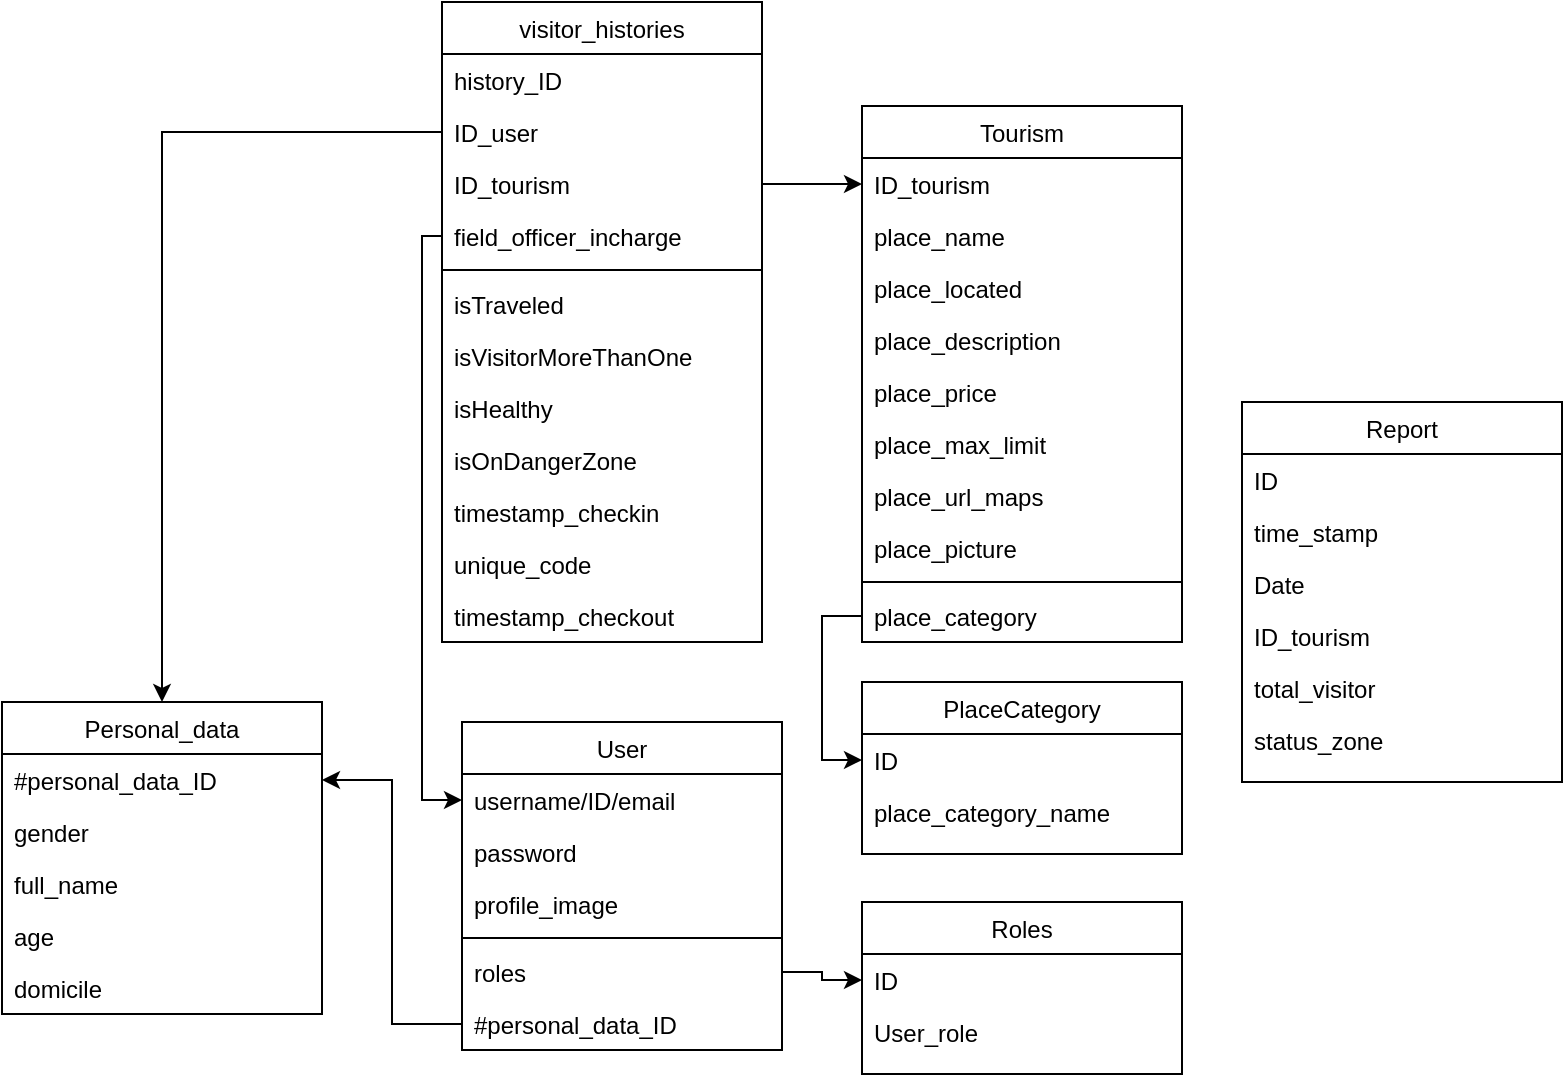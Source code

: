 <mxfile version="13.6.2" type="github">
  <diagram id="C5RBs43oDa-KdzZeNtuy" name="Page-1">
    <mxGraphModel dx="1769" dy="1702" grid="1" gridSize="10" guides="1" tooltips="1" connect="1" arrows="1" fold="1" page="1" pageScale="1" pageWidth="827" pageHeight="1169" math="0" shadow="0">
      <root>
        <mxCell id="WIyWlLk6GJQsqaUBKTNV-0" />
        <mxCell id="WIyWlLk6GJQsqaUBKTNV-1" parent="WIyWlLk6GJQsqaUBKTNV-0" />
        <mxCell id="vUO0swVOvrIWmoUZePyP-72" style="edgeStyle=orthogonalEdgeStyle;rounded=0;orthogonalLoop=1;jettySize=auto;html=1;" parent="WIyWlLk6GJQsqaUBKTNV-1" source="vUO0swVOvrIWmoUZePyP-50" target="vUO0swVOvrIWmoUZePyP-62" edge="1">
          <mxGeometry relative="1" as="geometry" />
        </mxCell>
        <mxCell id="vUO0swVOvrIWmoUZePyP-75" style="edgeStyle=orthogonalEdgeStyle;rounded=0;orthogonalLoop=1;jettySize=auto;html=1;" parent="WIyWlLk6GJQsqaUBKTNV-1" source="vUO0swVOvrIWmoUZePyP-14" target="vUO0swVOvrIWmoUZePyP-42" edge="1">
          <mxGeometry relative="1" as="geometry" />
        </mxCell>
        <mxCell id="vUO0swVOvrIWmoUZePyP-84" style="edgeStyle=orthogonalEdgeStyle;rounded=0;orthogonalLoop=1;jettySize=auto;html=1;entryX=0;entryY=0.5;entryDx=0;entryDy=0;" parent="WIyWlLk6GJQsqaUBKTNV-1" source="vUO0swVOvrIWmoUZePyP-71" target="vUO0swVOvrIWmoUZePyP-82" edge="1">
          <mxGeometry relative="1" as="geometry" />
        </mxCell>
        <mxCell id="vUO0swVOvrIWmoUZePyP-48" value="visitor_histories" style="swimlane;fontStyle=0;align=center;verticalAlign=top;childLayout=stackLayout;horizontal=1;startSize=26;horizontalStack=0;resizeParent=1;resizeLast=0;collapsible=1;marginBottom=0;rounded=0;shadow=0;strokeWidth=1;" parent="WIyWlLk6GJQsqaUBKTNV-1" vertex="1">
          <mxGeometry x="-210" y="-170" width="160" height="320" as="geometry">
            <mxRectangle x="230" y="140" width="160" height="26" as="alternateBounds" />
          </mxGeometry>
        </mxCell>
        <mxCell id="vUO0swVOvrIWmoUZePyP-77" value="history_ID" style="text;align=left;verticalAlign=top;spacingLeft=4;spacingRight=4;overflow=hidden;rotatable=0;points=[[0,0.5],[1,0.5]];portConstraint=eastwest;rounded=0;shadow=0;html=0;" parent="vUO0swVOvrIWmoUZePyP-48" vertex="1">
          <mxGeometry y="26" width="160" height="26" as="geometry" />
        </mxCell>
        <mxCell id="vUO0swVOvrIWmoUZePyP-49" value="ID_user" style="text;align=left;verticalAlign=top;spacingLeft=4;spacingRight=4;overflow=hidden;rotatable=0;points=[[0,0.5],[1,0.5]];portConstraint=eastwest;" parent="vUO0swVOvrIWmoUZePyP-48" vertex="1">
          <mxGeometry y="52" width="160" height="26" as="geometry" />
        </mxCell>
        <mxCell id="vUO0swVOvrIWmoUZePyP-50" value="ID_tourism" style="text;align=left;verticalAlign=top;spacingLeft=4;spacingRight=4;overflow=hidden;rotatable=0;points=[[0,0.5],[1,0.5]];portConstraint=eastwest;rounded=0;shadow=0;html=0;" parent="vUO0swVOvrIWmoUZePyP-48" vertex="1">
          <mxGeometry y="78" width="160" height="26" as="geometry" />
        </mxCell>
        <mxCell id="vUO0swVOvrIWmoUZePyP-53" value="field_officer_incharge" style="text;align=left;verticalAlign=top;spacingLeft=4;spacingRight=4;overflow=hidden;rotatable=0;points=[[0,0.5],[1,0.5]];portConstraint=eastwest;rounded=0;shadow=0;html=0;" parent="vUO0swVOvrIWmoUZePyP-48" vertex="1">
          <mxGeometry y="104" width="160" height="26" as="geometry" />
        </mxCell>
        <mxCell id="vUO0swVOvrIWmoUZePyP-54" value="" style="line;html=1;strokeWidth=1;align=left;verticalAlign=middle;spacingTop=-1;spacingLeft=3;spacingRight=3;rotatable=0;labelPosition=right;points=[];portConstraint=eastwest;" parent="vUO0swVOvrIWmoUZePyP-48" vertex="1">
          <mxGeometry y="130" width="160" height="8" as="geometry" />
        </mxCell>
        <mxCell id="vUO0swVOvrIWmoUZePyP-55" value="isTraveled" style="text;align=left;verticalAlign=top;spacingLeft=4;spacingRight=4;overflow=hidden;rotatable=0;points=[[0,0.5],[1,0.5]];portConstraint=eastwest;rounded=0;shadow=0;html=0;" parent="vUO0swVOvrIWmoUZePyP-48" vertex="1">
          <mxGeometry y="138" width="160" height="26" as="geometry" />
        </mxCell>
        <mxCell id="vUO0swVOvrIWmoUZePyP-78" value="isVisitorMoreThanOne" style="text;align=left;verticalAlign=top;spacingLeft=4;spacingRight=4;overflow=hidden;rotatable=0;points=[[0,0.5],[1,0.5]];portConstraint=eastwest;rounded=0;shadow=0;html=0;" parent="vUO0swVOvrIWmoUZePyP-48" vertex="1">
          <mxGeometry y="164" width="160" height="26" as="geometry" />
        </mxCell>
        <mxCell id="vUO0swVOvrIWmoUZePyP-56" value="isHealthy" style="text;align=left;verticalAlign=top;spacingLeft=4;spacingRight=4;overflow=hidden;rotatable=0;points=[[0,0.5],[1,0.5]];portConstraint=eastwest;rounded=0;shadow=0;html=0;" parent="vUO0swVOvrIWmoUZePyP-48" vertex="1">
          <mxGeometry y="190" width="160" height="26" as="geometry" />
        </mxCell>
        <mxCell id="vUO0swVOvrIWmoUZePyP-57" value="isOnDangerZone" style="text;align=left;verticalAlign=top;spacingLeft=4;spacingRight=4;overflow=hidden;rotatable=0;points=[[0,0.5],[1,0.5]];portConstraint=eastwest;rounded=0;shadow=0;html=0;" parent="vUO0swVOvrIWmoUZePyP-48" vertex="1">
          <mxGeometry y="216" width="160" height="26" as="geometry" />
        </mxCell>
        <mxCell id="vUO0swVOvrIWmoUZePyP-59" value="timestamp_checkin" style="text;align=left;verticalAlign=top;spacingLeft=4;spacingRight=4;overflow=hidden;rotatable=0;points=[[0,0.5],[1,0.5]];portConstraint=eastwest;rounded=0;shadow=0;html=0;" parent="vUO0swVOvrIWmoUZePyP-48" vertex="1">
          <mxGeometry y="242" width="160" height="26" as="geometry" />
        </mxCell>
        <mxCell id="vUO0swVOvrIWmoUZePyP-58" value="unique_code" style="text;align=left;verticalAlign=top;spacingLeft=4;spacingRight=4;overflow=hidden;rotatable=0;points=[[0,0.5],[1,0.5]];portConstraint=eastwest;rounded=0;shadow=0;html=0;" parent="vUO0swVOvrIWmoUZePyP-48" vertex="1">
          <mxGeometry y="268" width="160" height="26" as="geometry" />
        </mxCell>
        <mxCell id="vUO0swVOvrIWmoUZePyP-60" value="timestamp_checkout" style="text;align=left;verticalAlign=top;spacingLeft=4;spacingRight=4;overflow=hidden;rotatable=0;points=[[0,0.5],[1,0.5]];portConstraint=eastwest;rounded=0;shadow=0;html=0;" parent="vUO0swVOvrIWmoUZePyP-48" vertex="1">
          <mxGeometry y="294" width="160" height="26" as="geometry" />
        </mxCell>
        <mxCell id="vUO0swVOvrIWmoUZePyP-61" value="Tourism" style="swimlane;fontStyle=0;align=center;verticalAlign=top;childLayout=stackLayout;horizontal=1;startSize=26;horizontalStack=0;resizeParent=1;resizeLast=0;collapsible=1;marginBottom=0;rounded=0;shadow=0;strokeWidth=1;" parent="WIyWlLk6GJQsqaUBKTNV-1" vertex="1">
          <mxGeometry y="-118" width="160" height="268" as="geometry">
            <mxRectangle x="230" y="140" width="160" height="26" as="alternateBounds" />
          </mxGeometry>
        </mxCell>
        <mxCell id="vUO0swVOvrIWmoUZePyP-62" value="ID_tourism" style="text;align=left;verticalAlign=top;spacingLeft=4;spacingRight=4;overflow=hidden;rotatable=0;points=[[0,0.5],[1,0.5]];portConstraint=eastwest;" parent="vUO0swVOvrIWmoUZePyP-61" vertex="1">
          <mxGeometry y="26" width="160" height="26" as="geometry" />
        </mxCell>
        <mxCell id="vUO0swVOvrIWmoUZePyP-63" value="place_name" style="text;align=left;verticalAlign=top;spacingLeft=4;spacingRight=4;overflow=hidden;rotatable=0;points=[[0,0.5],[1,0.5]];portConstraint=eastwest;rounded=0;shadow=0;html=0;" parent="vUO0swVOvrIWmoUZePyP-61" vertex="1">
          <mxGeometry y="52" width="160" height="26" as="geometry" />
        </mxCell>
        <mxCell id="vUO0swVOvrIWmoUZePyP-64" value="place_located" style="text;align=left;verticalAlign=top;spacingLeft=4;spacingRight=4;overflow=hidden;rotatable=0;points=[[0,0.5],[1,0.5]];portConstraint=eastwest;rounded=0;shadow=0;html=0;" parent="vUO0swVOvrIWmoUZePyP-61" vertex="1">
          <mxGeometry y="78" width="160" height="26" as="geometry" />
        </mxCell>
        <mxCell id="vUO0swVOvrIWmoUZePyP-66" value="place_description" style="text;align=left;verticalAlign=top;spacingLeft=4;spacingRight=4;overflow=hidden;rotatable=0;points=[[0,0.5],[1,0.5]];portConstraint=eastwest;rounded=0;shadow=0;html=0;" parent="vUO0swVOvrIWmoUZePyP-61" vertex="1">
          <mxGeometry y="104" width="160" height="26" as="geometry" />
        </mxCell>
        <mxCell id="vUO0swVOvrIWmoUZePyP-67" value="place_price" style="text;align=left;verticalAlign=top;spacingLeft=4;spacingRight=4;overflow=hidden;rotatable=0;points=[[0,0.5],[1,0.5]];portConstraint=eastwest;rounded=0;shadow=0;html=0;" parent="vUO0swVOvrIWmoUZePyP-61" vertex="1">
          <mxGeometry y="130" width="160" height="26" as="geometry" />
        </mxCell>
        <mxCell id="vUO0swVOvrIWmoUZePyP-68" value="place_max_limit" style="text;align=left;verticalAlign=top;spacingLeft=4;spacingRight=4;overflow=hidden;rotatable=0;points=[[0,0.5],[1,0.5]];portConstraint=eastwest;rounded=0;shadow=0;html=0;" parent="vUO0swVOvrIWmoUZePyP-61" vertex="1">
          <mxGeometry y="156" width="160" height="26" as="geometry" />
        </mxCell>
        <mxCell id="vUO0swVOvrIWmoUZePyP-69" value="place_url_maps" style="text;align=left;verticalAlign=top;spacingLeft=4;spacingRight=4;overflow=hidden;rotatable=0;points=[[0,0.5],[1,0.5]];portConstraint=eastwest;rounded=0;shadow=0;html=0;" parent="vUO0swVOvrIWmoUZePyP-61" vertex="1">
          <mxGeometry y="182" width="160" height="26" as="geometry" />
        </mxCell>
        <mxCell id="vUO0swVOvrIWmoUZePyP-70" value="place_picture" style="text;align=left;verticalAlign=top;spacingLeft=4;spacingRight=4;overflow=hidden;rotatable=0;points=[[0,0.5],[1,0.5]];portConstraint=eastwest;rounded=0;shadow=0;html=0;" parent="vUO0swVOvrIWmoUZePyP-61" vertex="1">
          <mxGeometry y="208" width="160" height="26" as="geometry" />
        </mxCell>
        <mxCell id="vUO0swVOvrIWmoUZePyP-65" value="" style="line;html=1;strokeWidth=1;align=left;verticalAlign=middle;spacingTop=-1;spacingLeft=3;spacingRight=3;rotatable=0;labelPosition=right;points=[];portConstraint=eastwest;" parent="vUO0swVOvrIWmoUZePyP-61" vertex="1">
          <mxGeometry y="234" width="160" height="8" as="geometry" />
        </mxCell>
        <mxCell id="vUO0swVOvrIWmoUZePyP-71" value="place_category" style="text;align=left;verticalAlign=top;spacingLeft=4;spacingRight=4;overflow=hidden;rotatable=0;points=[[0,0.5],[1,0.5]];portConstraint=eastwest;rounded=0;shadow=0;html=0;" parent="vUO0swVOvrIWmoUZePyP-61" vertex="1">
          <mxGeometry y="242" width="160" height="26" as="geometry" />
        </mxCell>
        <mxCell id="vUO0swVOvrIWmoUZePyP-85" value="Report" style="swimlane;fontStyle=0;align=center;verticalAlign=top;childLayout=stackLayout;horizontal=1;startSize=26;horizontalStack=0;resizeParent=1;resizeLast=0;collapsible=1;marginBottom=0;rounded=0;shadow=0;strokeWidth=1;" parent="WIyWlLk6GJQsqaUBKTNV-1" vertex="1">
          <mxGeometry x="190" y="30" width="160" height="190" as="geometry">
            <mxRectangle x="230" y="140" width="160" height="26" as="alternateBounds" />
          </mxGeometry>
        </mxCell>
        <mxCell id="vUO0swVOvrIWmoUZePyP-88" value="ID" style="text;align=left;verticalAlign=top;spacingLeft=4;spacingRight=4;overflow=hidden;rotatable=0;points=[[0,0.5],[1,0.5]];portConstraint=eastwest;rounded=0;shadow=0;html=0;" parent="vUO0swVOvrIWmoUZePyP-85" vertex="1">
          <mxGeometry y="26" width="160" height="26" as="geometry" />
        </mxCell>
        <mxCell id="vUO0swVOvrIWmoUZePyP-87" value="time_stamp" style="text;align=left;verticalAlign=top;spacingLeft=4;spacingRight=4;overflow=hidden;rotatable=0;points=[[0,0.5],[1,0.5]];portConstraint=eastwest;rounded=0;shadow=0;html=0;" parent="vUO0swVOvrIWmoUZePyP-85" vertex="1">
          <mxGeometry y="52" width="160" height="26" as="geometry" />
        </mxCell>
        <mxCell id="vUO0swVOvrIWmoUZePyP-86" value="Date" style="text;align=left;verticalAlign=top;spacingLeft=4;spacingRight=4;overflow=hidden;rotatable=0;points=[[0,0.5],[1,0.5]];portConstraint=eastwest;" parent="vUO0swVOvrIWmoUZePyP-85" vertex="1">
          <mxGeometry y="78" width="160" height="26" as="geometry" />
        </mxCell>
        <mxCell id="vUO0swVOvrIWmoUZePyP-89" value="ID_tourism" style="text;align=left;verticalAlign=top;spacingLeft=4;spacingRight=4;overflow=hidden;rotatable=0;points=[[0,0.5],[1,0.5]];portConstraint=eastwest;rounded=0;shadow=0;html=0;" parent="vUO0swVOvrIWmoUZePyP-85" vertex="1">
          <mxGeometry y="104" width="160" height="26" as="geometry" />
        </mxCell>
        <mxCell id="vUO0swVOvrIWmoUZePyP-91" value="total_visitor" style="text;align=left;verticalAlign=top;spacingLeft=4;spacingRight=4;overflow=hidden;rotatable=0;points=[[0,0.5],[1,0.5]];portConstraint=eastwest;rounded=0;shadow=0;html=0;" parent="vUO0swVOvrIWmoUZePyP-85" vertex="1">
          <mxGeometry y="130" width="160" height="26" as="geometry" />
        </mxCell>
        <mxCell id="vUO0swVOvrIWmoUZePyP-90" value="status_zone" style="text;align=left;verticalAlign=top;spacingLeft=4;spacingRight=4;overflow=hidden;rotatable=0;points=[[0,0.5],[1,0.5]];portConstraint=eastwest;rounded=0;shadow=0;html=0;" parent="vUO0swVOvrIWmoUZePyP-85" vertex="1">
          <mxGeometry y="156" width="160" height="26" as="geometry" />
        </mxCell>
        <mxCell id="1FAlHB4qn7OTg21BDdeE-0" value="Personal_data" style="swimlane;fontStyle=0;align=center;verticalAlign=top;childLayout=stackLayout;horizontal=1;startSize=26;horizontalStack=0;resizeParent=1;resizeLast=0;collapsible=1;marginBottom=0;rounded=0;shadow=0;strokeWidth=1;" vertex="1" parent="WIyWlLk6GJQsqaUBKTNV-1">
          <mxGeometry x="-430" y="180" width="160" height="156" as="geometry">
            <mxRectangle x="230" y="140" width="160" height="26" as="alternateBounds" />
          </mxGeometry>
        </mxCell>
        <mxCell id="1FAlHB4qn7OTg21BDdeE-14" value="#personal_data_ID" style="text;align=left;verticalAlign=top;spacingLeft=4;spacingRight=4;overflow=hidden;rotatable=0;points=[[0,0.5],[1,0.5]];portConstraint=eastwest;" vertex="1" parent="1FAlHB4qn7OTg21BDdeE-0">
          <mxGeometry y="26" width="160" height="26" as="geometry" />
        </mxCell>
        <mxCell id="1FAlHB4qn7OTg21BDdeE-3" value="gender&#xa;" style="text;align=left;verticalAlign=top;spacingLeft=4;spacingRight=4;overflow=hidden;rotatable=0;points=[[0,0.5],[1,0.5]];portConstraint=eastwest;rounded=0;shadow=0;html=0;" vertex="1" parent="1FAlHB4qn7OTg21BDdeE-0">
          <mxGeometry y="52" width="160" height="26" as="geometry" />
        </mxCell>
        <mxCell id="1FAlHB4qn7OTg21BDdeE-4" value="full_name" style="text;align=left;verticalAlign=top;spacingLeft=4;spacingRight=4;overflow=hidden;rotatable=0;points=[[0,0.5],[1,0.5]];portConstraint=eastwest;rounded=0;shadow=0;html=0;" vertex="1" parent="1FAlHB4qn7OTg21BDdeE-0">
          <mxGeometry y="78" width="160" height="26" as="geometry" />
        </mxCell>
        <mxCell id="1FAlHB4qn7OTg21BDdeE-5" value="age" style="text;align=left;verticalAlign=top;spacingLeft=4;spacingRight=4;overflow=hidden;rotatable=0;points=[[0,0.5],[1,0.5]];portConstraint=eastwest;rounded=0;shadow=0;html=0;" vertex="1" parent="1FAlHB4qn7OTg21BDdeE-0">
          <mxGeometry y="104" width="160" height="26" as="geometry" />
        </mxCell>
        <mxCell id="1FAlHB4qn7OTg21BDdeE-6" value="domicile" style="text;align=left;verticalAlign=top;spacingLeft=4;spacingRight=4;overflow=hidden;rotatable=0;points=[[0,0.5],[1,0.5]];portConstraint=eastwest;rounded=0;shadow=0;html=0;" vertex="1" parent="1FAlHB4qn7OTg21BDdeE-0">
          <mxGeometry y="130" width="160" height="26" as="geometry" />
        </mxCell>
        <mxCell id="vUO0swVOvrIWmoUZePyP-81" value="PlaceCategory" style="swimlane;fontStyle=0;align=center;verticalAlign=top;childLayout=stackLayout;horizontal=1;startSize=26;horizontalStack=0;resizeParent=1;resizeLast=0;collapsible=1;marginBottom=0;rounded=0;shadow=0;strokeWidth=1;" parent="WIyWlLk6GJQsqaUBKTNV-1" vertex="1">
          <mxGeometry y="170" width="160" height="86" as="geometry">
            <mxRectangle x="230" y="140" width="160" height="26" as="alternateBounds" />
          </mxGeometry>
        </mxCell>
        <mxCell id="vUO0swVOvrIWmoUZePyP-82" value="ID" style="text;align=left;verticalAlign=top;spacingLeft=4;spacingRight=4;overflow=hidden;rotatable=0;points=[[0,0.5],[1,0.5]];portConstraint=eastwest;" parent="vUO0swVOvrIWmoUZePyP-81" vertex="1">
          <mxGeometry y="26" width="160" height="26" as="geometry" />
        </mxCell>
        <mxCell id="vUO0swVOvrIWmoUZePyP-83" value="place_category_name" style="text;align=left;verticalAlign=top;spacingLeft=4;spacingRight=4;overflow=hidden;rotatable=0;points=[[0,0.5],[1,0.5]];portConstraint=eastwest;rounded=0;shadow=0;html=0;" parent="vUO0swVOvrIWmoUZePyP-81" vertex="1">
          <mxGeometry y="52" width="160" height="26" as="geometry" />
        </mxCell>
        <mxCell id="vUO0swVOvrIWmoUZePyP-4" value="User" style="swimlane;fontStyle=0;align=center;verticalAlign=top;childLayout=stackLayout;horizontal=1;startSize=26;horizontalStack=0;resizeParent=1;resizeLast=0;collapsible=1;marginBottom=0;rounded=0;shadow=0;strokeWidth=1;" parent="WIyWlLk6GJQsqaUBKTNV-1" vertex="1">
          <mxGeometry x="-200" y="190" width="160" height="164" as="geometry">
            <mxRectangle x="230" y="140" width="160" height="26" as="alternateBounds" />
          </mxGeometry>
        </mxCell>
        <mxCell id="vUO0swVOvrIWmoUZePyP-5" value="username/ID/email" style="text;align=left;verticalAlign=top;spacingLeft=4;spacingRight=4;overflow=hidden;rotatable=0;points=[[0,0.5],[1,0.5]];portConstraint=eastwest;" parent="vUO0swVOvrIWmoUZePyP-4" vertex="1">
          <mxGeometry y="26" width="160" height="26" as="geometry" />
        </mxCell>
        <mxCell id="vUO0swVOvrIWmoUZePyP-6" value="password" style="text;align=left;verticalAlign=top;spacingLeft=4;spacingRight=4;overflow=hidden;rotatable=0;points=[[0,0.5],[1,0.5]];portConstraint=eastwest;rounded=0;shadow=0;html=0;" parent="vUO0swVOvrIWmoUZePyP-4" vertex="1">
          <mxGeometry y="52" width="160" height="26" as="geometry" />
        </mxCell>
        <mxCell id="vUO0swVOvrIWmoUZePyP-52" value="profile_image" style="text;align=left;verticalAlign=top;spacingLeft=4;spacingRight=4;overflow=hidden;rotatable=0;points=[[0,0.5],[1,0.5]];portConstraint=eastwest;rounded=0;shadow=0;html=0;" parent="vUO0swVOvrIWmoUZePyP-4" vertex="1">
          <mxGeometry y="78" width="160" height="26" as="geometry" />
        </mxCell>
        <mxCell id="vUO0swVOvrIWmoUZePyP-9" value="" style="line;html=1;strokeWidth=1;align=left;verticalAlign=middle;spacingTop=-1;spacingLeft=3;spacingRight=3;rotatable=0;labelPosition=right;points=[];portConstraint=eastwest;" parent="vUO0swVOvrIWmoUZePyP-4" vertex="1">
          <mxGeometry y="104" width="160" height="8" as="geometry" />
        </mxCell>
        <mxCell id="vUO0swVOvrIWmoUZePyP-14" value="roles" style="text;align=left;verticalAlign=top;spacingLeft=4;spacingRight=4;overflow=hidden;rotatable=0;points=[[0,0.5],[1,0.5]];portConstraint=eastwest;rounded=0;shadow=0;html=0;" parent="vUO0swVOvrIWmoUZePyP-4" vertex="1">
          <mxGeometry y="112" width="160" height="26" as="geometry" />
        </mxCell>
        <mxCell id="1FAlHB4qn7OTg21BDdeE-15" value="#personal_data_ID" style="text;align=left;verticalAlign=top;spacingLeft=4;spacingRight=4;overflow=hidden;rotatable=0;points=[[0,0.5],[1,0.5]];portConstraint=eastwest;" vertex="1" parent="vUO0swVOvrIWmoUZePyP-4">
          <mxGeometry y="138" width="160" height="26" as="geometry" />
        </mxCell>
        <mxCell id="vUO0swVOvrIWmoUZePyP-41" value="Roles" style="swimlane;fontStyle=0;align=center;verticalAlign=top;childLayout=stackLayout;horizontal=1;startSize=26;horizontalStack=0;resizeParent=1;resizeLast=0;collapsible=1;marginBottom=0;rounded=0;shadow=0;strokeWidth=1;" parent="WIyWlLk6GJQsqaUBKTNV-1" vertex="1">
          <mxGeometry y="280" width="160" height="86" as="geometry">
            <mxRectangle x="230" y="140" width="160" height="26" as="alternateBounds" />
          </mxGeometry>
        </mxCell>
        <mxCell id="vUO0swVOvrIWmoUZePyP-42" value="ID" style="text;align=left;verticalAlign=top;spacingLeft=4;spacingRight=4;overflow=hidden;rotatable=0;points=[[0,0.5],[1,0.5]];portConstraint=eastwest;" parent="vUO0swVOvrIWmoUZePyP-41" vertex="1">
          <mxGeometry y="26" width="160" height="26" as="geometry" />
        </mxCell>
        <mxCell id="vUO0swVOvrIWmoUZePyP-43" value="User_role" style="text;align=left;verticalAlign=top;spacingLeft=4;spacingRight=4;overflow=hidden;rotatable=0;points=[[0,0.5],[1,0.5]];portConstraint=eastwest;rounded=0;shadow=0;html=0;" parent="vUO0swVOvrIWmoUZePyP-41" vertex="1">
          <mxGeometry y="52" width="160" height="26" as="geometry" />
        </mxCell>
        <mxCell id="1FAlHB4qn7OTg21BDdeE-13" style="edgeStyle=orthogonalEdgeStyle;rounded=0;orthogonalLoop=1;jettySize=auto;html=1;exitX=0;exitY=0.5;exitDx=0;exitDy=0;entryX=0.5;entryY=0;entryDx=0;entryDy=0;" edge="1" parent="WIyWlLk6GJQsqaUBKTNV-1" source="vUO0swVOvrIWmoUZePyP-49" target="1FAlHB4qn7OTg21BDdeE-0">
          <mxGeometry relative="1" as="geometry" />
        </mxCell>
        <mxCell id="1FAlHB4qn7OTg21BDdeE-16" style="edgeStyle=orthogonalEdgeStyle;rounded=0;orthogonalLoop=1;jettySize=auto;html=1;" edge="1" parent="WIyWlLk6GJQsqaUBKTNV-1" source="1FAlHB4qn7OTg21BDdeE-15" target="1FAlHB4qn7OTg21BDdeE-14">
          <mxGeometry relative="1" as="geometry" />
        </mxCell>
        <mxCell id="1FAlHB4qn7OTg21BDdeE-18" style="edgeStyle=orthogonalEdgeStyle;rounded=0;orthogonalLoop=1;jettySize=auto;html=1;entryX=0;entryY=0.5;entryDx=0;entryDy=0;" edge="1" parent="WIyWlLk6GJQsqaUBKTNV-1" source="vUO0swVOvrIWmoUZePyP-53" target="vUO0swVOvrIWmoUZePyP-5">
          <mxGeometry relative="1" as="geometry">
            <Array as="points">
              <mxPoint x="-220" y="-53" />
              <mxPoint x="-220" y="229" />
            </Array>
          </mxGeometry>
        </mxCell>
      </root>
    </mxGraphModel>
  </diagram>
</mxfile>
